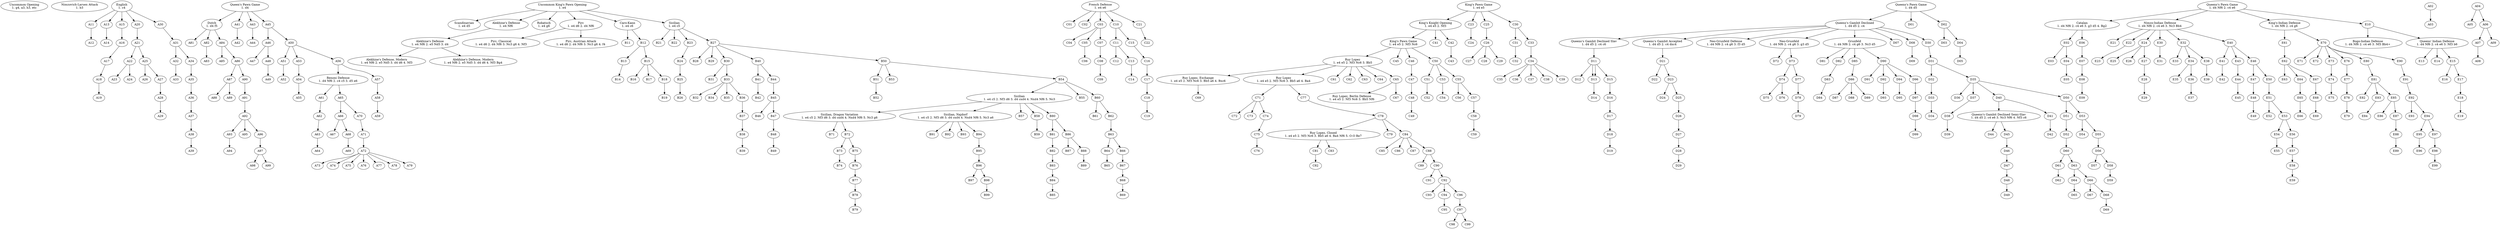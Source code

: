 #
#   A dot file containing Chess Openings, organized by ECO codes and linked together in a tree format.
#
#   Copyright (C) 2014  William Harrison
#
#   This program is free software; you can redistribute it and/or modify
#   it under the terms of the GNU General Public License as published by
#   the Free Software Foundation; either version 2 of the License, or
#   (at your option) any later version.
#   This program is distributed in the hope that it will be useful,
#   but WITHOUT ANY WARRANTY; without even the implied warranty of
#   MERCHANTABILITY or FITNESS FOR A PARTICULAR PURPOSE.  See the
#   GNU General Public License for more details.
#   You should have received a copy of the GNU General Public License along
#   with this program; if not, write to the Free Software Foundation, Inc.,
#   51 Franklin Street, Fifth Floor, Boston, MA 02110-1301 USA.
#

digraph chess {
    A00 [label = "Uncommon Opening\n1. g4, a3, h3, etc"];
    A01 [label = "Nimzovich-Larsen Attack\n1. b3"];
    A10 [label = "English\n1. c4"];
    A40 [label = "Queen's Pawn Game\n1. d4"];
    A60 [label = "Benoni Defense\n1. d4 Nf6 2. c4 c5 3. d5 e6"];
    A80 [label = "Dutch\n1. d4 f5"];

    B00 [label = "Uncommon King's Pawn Opening\n1. e4"];
    B01 [label = "Scandinavian\n1. e4 d5"];
    B02 [label = "Alekhine's Defense\n1. e4 Nf6"];
    B03 [label = "Alekhine's Defense\n1. e4 Nf6 2. e5 Nd5 3. d4"];
    B04 [label = "Alekhine's Defense, Modern\n1. e4 Nf6 2. e5 Nd5 3. d4 d6 4. Nf3"];
    B05 [label = "Alekhine's Defense, Modern\n1. e4 Nf6 2. e5 Nd5 3. d4 d6 4. Nf3 Bg4"];
    B06 [label = "Robatsch\n1. e4 g6"];
    B07 [label = "Pirc\n1. e4 d6 2. d4 Nf6"];
    B08 [label = "Pirc, Classical\n1. e4 d6 2. d4 Nf6 3. Nc3 g6 4. Nf3"];
    B09 [label = "Pirc, Austrian Attack\n1. e4 d6 2. d4 Nf6 3. Nc3 g6 4. f4"];
    B10 [label = "Caro-Kann\n1. e4 c6"];
    B20 [label = "Sicilian\n1. e4 c5"];
    B56 [label = "Sicilian\n1. e4 c5 2. Nf3 d6 3. d4 cxd4 4. Nxd4 Nf6 5. Nc3"];
    B70 [label = "Sicilian, Dragon Variation\n1. e4 c5 2. Nf3 d6 3. d4 cxd4 4. Nxd4 Nf6 5. Nc3 g6"];
    B90 [label = "Sicilian, Najdorf\n1. e4 c5 2. Nf3 d6 3. d4 cxd4 4. Nxd4 Nf6 5. Nc3 a6"];

    C00 [label = "French Defense\n1. e4 e6"];
    C20 [label = "King's Pawn Game\n1. e4 e5"];
    C40 [label = "King's Knight Opening\n1. e4 e5 2. Nf3"];
    C44 [label = "King's Pawn Game\n1. e4 e5 2. Nf3 Nc6"];
    C60 [label = "Ruy Lopez\n1. e4 e5 2. Nf3 Nc6 3. Bb5"];
    C66 [label = "Ruy Lopez, Berlin Defense\n1. e4 e5 2. Nf3 Nc6 3. Bb5 Nf6"];
    C68 [label = "Ruy Lopez, Exchange\n1. e4 e5 2. Nf3 Nc6 3. Bb5 a6 4. Bxc6"];
    C70 [label = "Ruy Lopez\n1. e4 e5 2. Nf3 Nc6 3. Bb5 a6 4. Ba4"];
    C80 [label = "Ruy Lopez, Open\n1. e4 e5 2. Nf3 Nc6 3. Bb5 a6 4. Ba4 Nf6 5. O-O Nxe4"];
    C80 [label = "Ruy Lopez, Closed\n1. e4 e5 2. Nf3 Nc6 3. Bb5 a6 4. Ba4 Nf6 5. O-O Be7"];

    D00 [label = "Queens's Pawn Game\n1. d4 d5"];
    D06 [label = "Queens's Gambit Declined\n1. d4 d5 2. c4"];
    D10 [label = "Queens's Gambit Declined Slav\n1. d4 d5 2. c4 c6"];
    D20 [label = "Queens's Gambit Accepted\n1. d4 d5 2. c4 dxc4"];
    D43 [label = "Queens's Gambit Declined Semi-Slav\n1. d4 d5 2. c4 e6 3. Nc3 Nf6 4. Nf3 c6"];
    D70 [label = "Neo-Grunfeld Defense\n1. d4 Nf6 2. c4 g6 3. f3 d5"];
    D71 [label = "Neo-Grunfeld\n1. d4 Nf6 2. c4 g6 3. g3 d5"];
    D80 [label = "Grunfeld\n1. d4 Nf6 2. c4 g6 3. Nc3 d5"];

    E00 [label = "Queens's Pawn Game\n1. d4 Nf6 2. c4 e6"];
    E01 [label = "Catalan\n1. d4 Nf6 2. c4 e6 3. g3 d5 4. Bg2"];
    E11 [label = "Bogo-Indian Defense\n1. d4 Nf6 2. c4 e6 3. Nf3 Bb4+"];
    E12 [label = "Queens' Indian Defense\n1. d4 Nf6 2. c4 e6 3. Nf3 b6"];
    E20 [label = "Nimzo-Indian Defense\n1. d4 Nf6 2. c4 e6 3. Nc3 Bb4"];
    E60 [label = "King's-Indian Defense\n1. d4 Nf6 2. c4 g6"];

    A02 -> A03;
    A04 -> A05;
    A04 -> A06;
    A06 -> A07 -> A08;
    A06 -> A09;
    A10 -> A11 -> A12;
    A10 -> A13 -> A14;
    A10 -> A15 -> A16 -> A17 -> A18 -> A19;
    A10 -> A20 -> A21 -> A22;
    A22 -> A23;
    A22 -> A24;
    A21 -> A25;
    A25 -> A26;
    A25 -> A27 -> A28 -> A29;
    A10 -> A30;
    A30 -> A31 -> A32 -> A33;
    A31 -> A34 -> A35 -> A36 -> A37 -> A38 -> A39;
    A40 -> A41 -> A42;
    A40 -> A43 -> A44;
    A40 -> A45 -> A46 -> A47;
    A46 -> A48 -> A49;
    A45 -> A50 -> A51 -> A52;
    A50 -> A53 -> A54 -> A55;
    A50 -> A56 -> A57 -> A58 -> A59;
    A56 -> A60 -> A61 -> A62 -> A63 -> A64;
    A60 -> A65 -> A66 -> A67;
    A66 -> A68 -> A69;
    A65 -> A70 -> A71 -> A72;
    A72 -> A73;
    A72 -> A74;
    A72 -> A75;
    A72 -> A76;
    A72 -> A77;
    A72 -> A78;
    A72 -> A79;
    A40 -> A80 -> A81;
    A80 -> A82 -> A83;
    A80 -> A84 -> A85;
    A84 -> A86 -> A87 -> A88;
    A87 -> A89;
    A86 -> A90 -> A91 -> A92 -> A93 -> A94;
    A92 -> A95;
    A92 -> A96 -> A97 -> A98;
    A97 -> A99;

    B00 -> B01;
    B00 -> B02 -> B03 -> B04;
    B03 -> B05;
    B00 -> B06;
    B00 -> B07 -> B08;
    B07 -> B09;
    # Caro-Kann
    B00 -> B10 -> B11;
    B10 -> B12 -> B13 -> B14;
    B12 -> B15 -> B16;
    B15 -> B17;
    B15 -> B18 -> B19;
    # Sicilian
    B00 -> B20 -> B21;
    B20 -> B22;
    B20 -> B23 -> B24 -> B25 -> B26;
    B20 -> B27 -> B28;
    B27 -> B29;
    B27 -> B30 -> B31;
    B30 -> B33 -> B32;
    B33 -> B34;
    B33 -> B35;
    B33 -> B36 -> B37 -> B38 -> B39;
    B27 -> B40 -> B41 -> B42;
    B40 -> B44 -> B45 -> B46;
    B45 -> B47 -> B48 -> B49;
    B27 -> B50 -> B51 -> B52;
    B50 -> B53;
    B50 -> B54 -> B55;
    B54 -> B56 -> B57;
    B56 -> B58 -> B59;
    B54 -> B60 -> B61;
    B60 -> B62 -> B63 -> B64 -> B65;
    B63 -> B66 -> B67 -> B68 -> B69;
    B56 -> B70 -> B71
    B70 -> B72 -> B73 -> B74;
    B72 -> B75 -> B76 -> B77 -> B78 -> B79;
    B56 -> B80 -> B81 -> B82 -> B83 -> B84 -> B85;
    B80 -> B86 -> B87;
    B86 -> B88 -> B89;
    B56 -> B90 -> B91;
    B90 -> B92;
    B90 -> B93;
    B90 -> B94 -> B95 -> B96 -> B97;
    B96 -> B98 -> B99;

    C00 -> C01;
    C00 -> C02;
    C00 -> C03 -> C04;
    C03 -> C05 -> C06;
    C03 -> C07 -> C08 -> C09;
    C00 -> C10 -> C11 -> C12;
    C11 -> C13 -> C14;
    C10 -> C15 -> C16 -> C17 -> C18 -> C19;
    C00 -> C21 -> C22;
    C20 -> C23 -> C24;
    C20 -> C25 -> C26 -> C27;
    C26 -> C28;
    C26 -> C29;
    C20 -> C30;
    C30 -> C31 -> C32;
    C30 -> C33 -> C34 -> C35;
    C34 -> C36;
    C34 -> C37;
    C34 -> C38;
    C34 -> C39;
    C20 -> C40 -> C41;
    C40 -> C42 -> C43;
    C40 -> C44 -> C45;
    C44 -> C46 -> C47 -> C48 -> C49;
    C44 -> C50;
    C50 -> C51 -> C52;
    C50 -> C53 -> C54;
    C50 -> C55 -> C56;
    C55 -> C57 -> C58 -> C59;
    C44 -> C60 -> C61;
    C60 -> C62;
    C60 -> C63;
    C60 -> C64;
    C60 -> C65 -> C66;
    C65 -> C67;
    C60 -> C68 -> C69;
    C60 -> C70 -> C71 -> C72;
    C71 -> C73;
    C71 -> C74 -> C75 -> C76;
    C70 -> C77 -> C78 -> C79;
    C78 -> C80;
    C80 -> C81 -> C82;
    C80 -> C83;
    C78 -> C84 -> C85;
    C84 -> C86;
    C84 -> C87;
    C84 -> C88 -> C89;
    C88 -> C90 -> C91;
    C90 -> C92 -> C93;
    C92 -> C94 -> C95;
    C92 -> C96 -> C97 -> C98;
    C97 -> C99;

    D00 -> D01;
    D00 -> D02 -> D03;
    D02 -> D04 -> D05;
    D00 -> D06 -> D07;
    D06 -> D08 -> D09;
    D06 -> D10 -> D11 -> D12;
    D11 -> D13;
    D11 -> D13 -> D14;
    D11 -> D15 -> D16 -> D17 -> D18 -> D19;
    D06 -> D20 -> D21 -> D22;
    D21 -> D23 -> D24;
    D23 -> D25 -> D26 -> D27 -> D28 -> D29;
    D06 -> D30 -> D31 -> D32 -> D33 -> D34;
    D31 -> D35 -> D36;
    D35 -> D37 -> D38 -> D39;
    D35 -> D40 -> D41 -> D42;
    D40 -> D43 -> D44;
    D43 -> D45 -> D46 -> D47 -> D48 -> D49;
    D35 -> D50 -> D51 -> D52;
    D50 -> D53 -> D54;
    D53 -> D55 -> D56 -> D57;
    D56 -> D58 -> D59;
    D52 -> D60 -> D61 -> D62;
    D60 -> D63 -> D64 -> D65;
    D63 -> D66 -> D67;
    D66 -> D68 -> D69;
    D06 -> D70;
    D06 -> D71 -> D72;
    D71 -> D73 -> D74 -> D75;
    D74 -> D76;
    D73 -> D77 -> D78 -> D79;
    D06 -> D80 -> D81;
    D80 -> D82 -> D83 -> D84;
    D80 -> D85 -> D86 -> D87;
    D86 -> D88;
    D86 -> D89;
    D80 -> D90 -> D91;
    D90 -> D92 -> D93;
    D90 -> D94 -> D95;
    D90 -> D96 -> D97 -> D98 -> D99;


    E00 -> E01 -> E02 -> E03;
    E02 -> E04 -> E05;
    E01 -> E06 -> E07 -> E08 -> E09;
    E00 -> E10 -> E11;
    E10 -> E12 -> E13;
    E12 -> E14;
    E12 -> E15 -> E16;
    E15 -> E17 -> E18 -> E19;
    E00 -> E20;
    E20 -> E21;
    E20 -> E22 -> E23;
    E20 -> E24 -> E25;
    E24 -> E26;
    E24 -> E27 -> E28 -> E29;
    E20 -> E30 -> E31;
    E20 -> E32 -> E33;
    E32 -> E34 -> E35;
    E34 -> E36 -> E37;
    E32 -> E38 -> E39;
    E20 -> E40 -> E41 -> E42;
    E40 -> E43 -> E44 -> E45;
    E40 -> E46 -> E47 -> E48 -> E49;
    E46 -> E50 -> E51 -> E52;
    E51 -> E53 -> E54 -> E55;
    E53 -> E56 -> E57 -> E58 -> E59;
    E00 -> E60 -> E61 -> E62 -> E63;
    E62 -> E64 -> E65 -> E66;
    E62 -> E67 -> E68 -> E69;
    E60 -> E70 -> E71;
    E70 -> E72;
    E70 -> E73 -> E74 -> E75;
    E70 -> E76 -> E77 -> E78 -> E79;
    E70 -> E80 -> E81 -> E82;
    E81 -> E83 -> E84;
    E81 -> E85 -> E86;
    E85 -> E87 -> E88 -> E89;
    E70 -> E90 -> E91 -> E92 -> E93;
    E92 -> E94 -> E95 -> E96;
    E94 -> E97 -> E98 -> E99;




#comment dot -Tsvg chess.dot -o chess.svg

}
